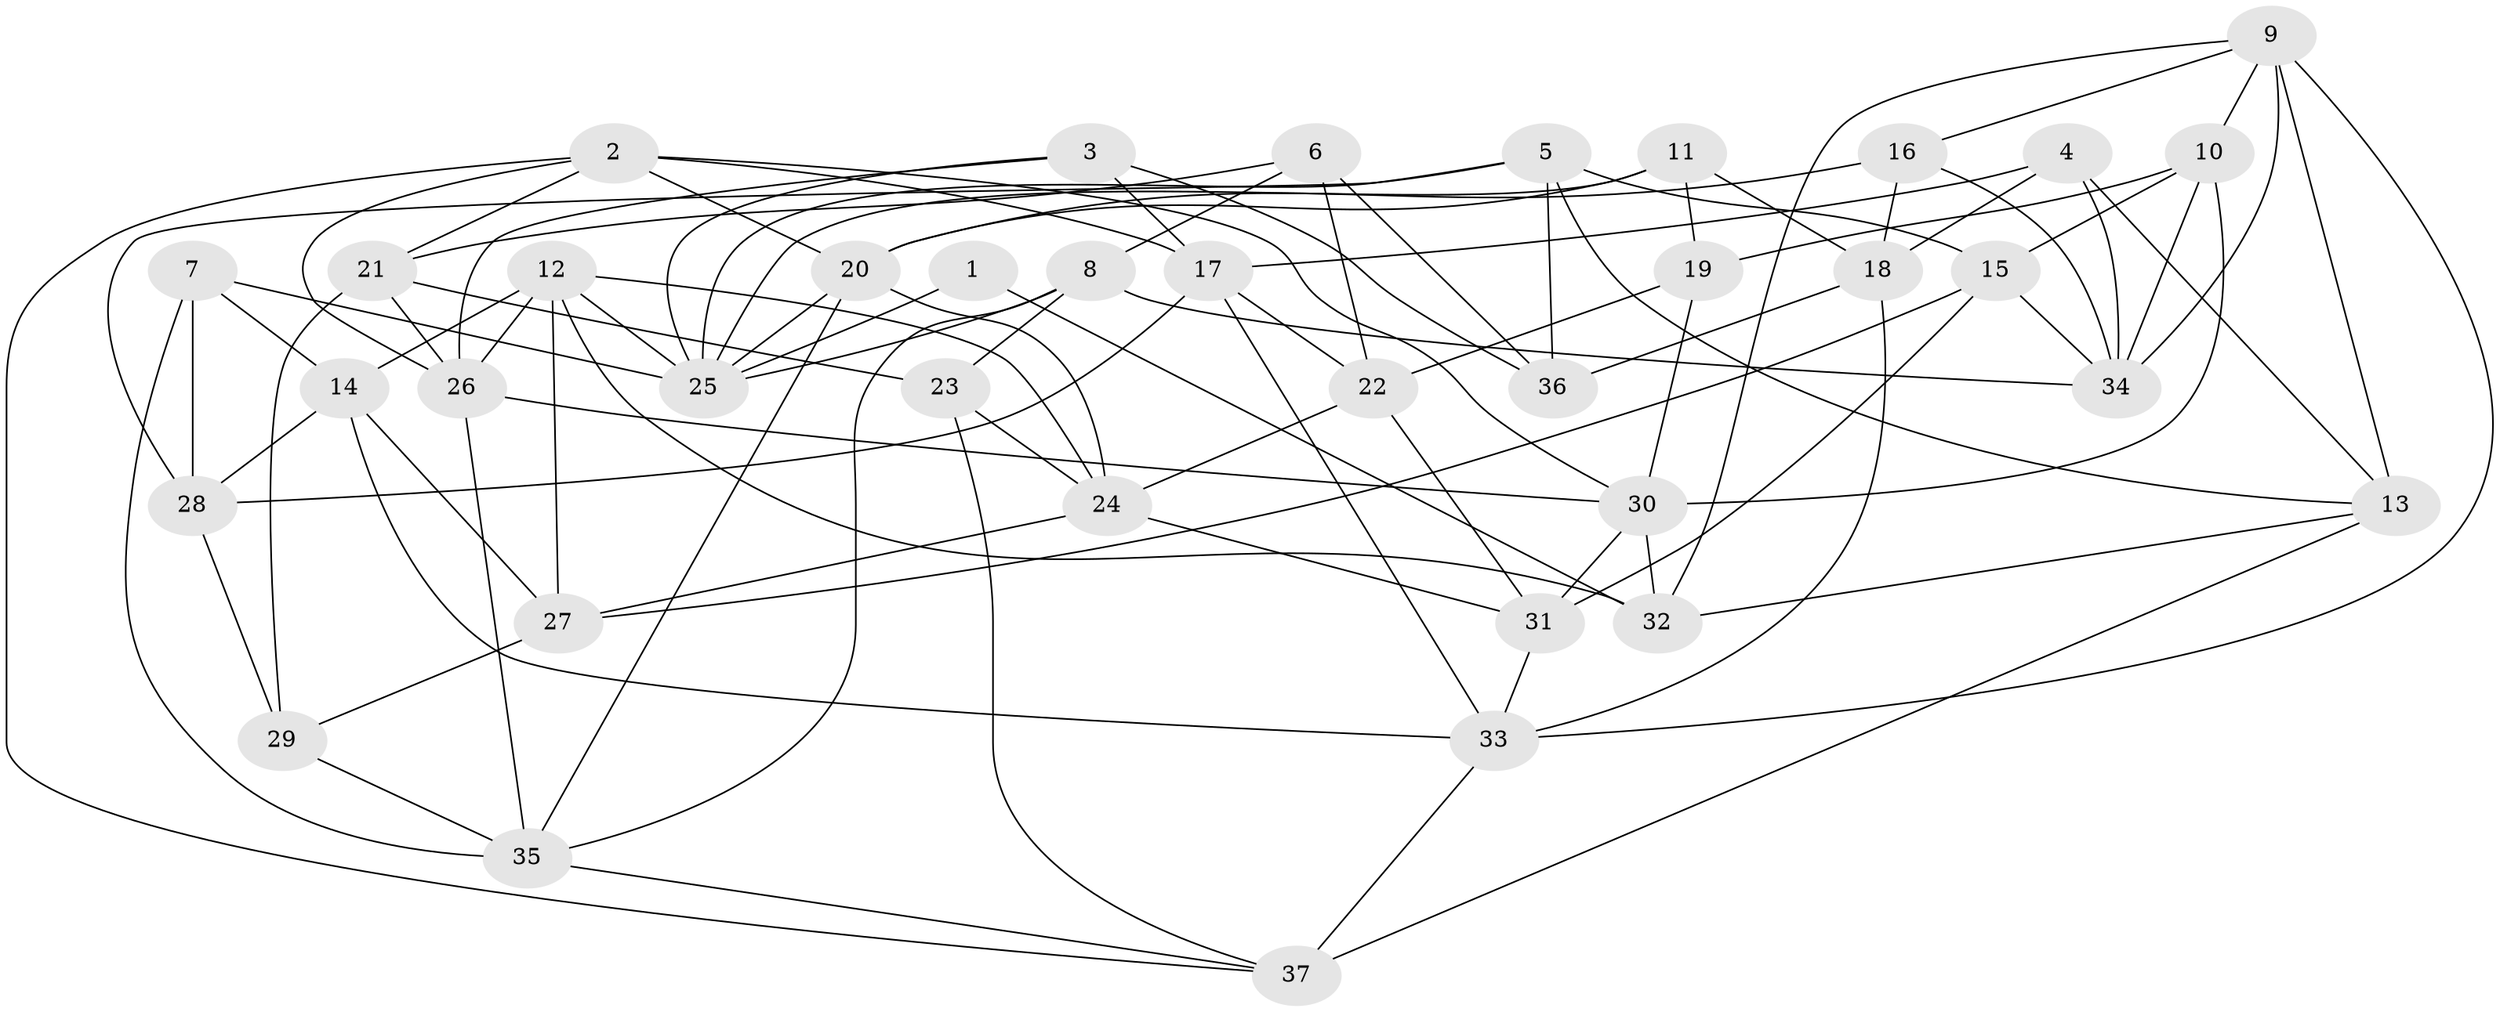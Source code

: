 // original degree distribution, {4: 1.0}
// Generated by graph-tools (version 1.1) at 2025/02/03/09/25 03:02:54]
// undirected, 37 vertices, 93 edges
graph export_dot {
graph [start="1"]
  node [color=gray90,style=filled];
  1;
  2;
  3;
  4;
  5;
  6;
  7;
  8;
  9;
  10;
  11;
  12;
  13;
  14;
  15;
  16;
  17;
  18;
  19;
  20;
  21;
  22;
  23;
  24;
  25;
  26;
  27;
  28;
  29;
  30;
  31;
  32;
  33;
  34;
  35;
  36;
  37;
  1 -- 25 [weight=2.0];
  1 -- 32 [weight=2.0];
  2 -- 17 [weight=1.0];
  2 -- 20 [weight=1.0];
  2 -- 21 [weight=1.0];
  2 -- 26 [weight=1.0];
  2 -- 30 [weight=1.0];
  2 -- 37 [weight=1.0];
  3 -- 17 [weight=1.0];
  3 -- 25 [weight=1.0];
  3 -- 26 [weight=1.0];
  3 -- 36 [weight=1.0];
  4 -- 13 [weight=1.0];
  4 -- 17 [weight=1.0];
  4 -- 18 [weight=1.0];
  4 -- 34 [weight=1.0];
  5 -- 13 [weight=1.0];
  5 -- 15 [weight=1.0];
  5 -- 25 [weight=1.0];
  5 -- 28 [weight=1.0];
  5 -- 36 [weight=2.0];
  6 -- 8 [weight=1.0];
  6 -- 21 [weight=1.0];
  6 -- 22 [weight=1.0];
  6 -- 36 [weight=1.0];
  7 -- 14 [weight=1.0];
  7 -- 25 [weight=1.0];
  7 -- 28 [weight=1.0];
  7 -- 35 [weight=1.0];
  8 -- 23 [weight=1.0];
  8 -- 25 [weight=1.0];
  8 -- 34 [weight=2.0];
  8 -- 35 [weight=1.0];
  9 -- 10 [weight=1.0];
  9 -- 13 [weight=1.0];
  9 -- 16 [weight=1.0];
  9 -- 32 [weight=1.0];
  9 -- 33 [weight=1.0];
  9 -- 34 [weight=1.0];
  10 -- 15 [weight=1.0];
  10 -- 19 [weight=1.0];
  10 -- 30 [weight=1.0];
  10 -- 34 [weight=2.0];
  11 -- 18 [weight=1.0];
  11 -- 19 [weight=2.0];
  11 -- 20 [weight=1.0];
  11 -- 25 [weight=2.0];
  12 -- 14 [weight=1.0];
  12 -- 24 [weight=1.0];
  12 -- 25 [weight=1.0];
  12 -- 26 [weight=1.0];
  12 -- 27 [weight=1.0];
  12 -- 32 [weight=1.0];
  13 -- 32 [weight=1.0];
  13 -- 37 [weight=2.0];
  14 -- 27 [weight=2.0];
  14 -- 28 [weight=1.0];
  14 -- 33 [weight=1.0];
  15 -- 27 [weight=1.0];
  15 -- 31 [weight=2.0];
  15 -- 34 [weight=1.0];
  16 -- 18 [weight=1.0];
  16 -- 20 [weight=1.0];
  16 -- 34 [weight=1.0];
  17 -- 22 [weight=1.0];
  17 -- 28 [weight=1.0];
  17 -- 33 [weight=1.0];
  18 -- 33 [weight=1.0];
  18 -- 36 [weight=2.0];
  19 -- 22 [weight=2.0];
  19 -- 30 [weight=1.0];
  20 -- 24 [weight=1.0];
  20 -- 25 [weight=1.0];
  20 -- 35 [weight=1.0];
  21 -- 23 [weight=1.0];
  21 -- 26 [weight=1.0];
  21 -- 29 [weight=2.0];
  22 -- 24 [weight=1.0];
  22 -- 31 [weight=1.0];
  23 -- 24 [weight=1.0];
  23 -- 37 [weight=1.0];
  24 -- 27 [weight=1.0];
  24 -- 31 [weight=1.0];
  26 -- 30 [weight=1.0];
  26 -- 35 [weight=1.0];
  27 -- 29 [weight=1.0];
  28 -- 29 [weight=2.0];
  29 -- 35 [weight=1.0];
  30 -- 31 [weight=1.0];
  30 -- 32 [weight=1.0];
  31 -- 33 [weight=1.0];
  33 -- 37 [weight=1.0];
  35 -- 37 [weight=1.0];
}
